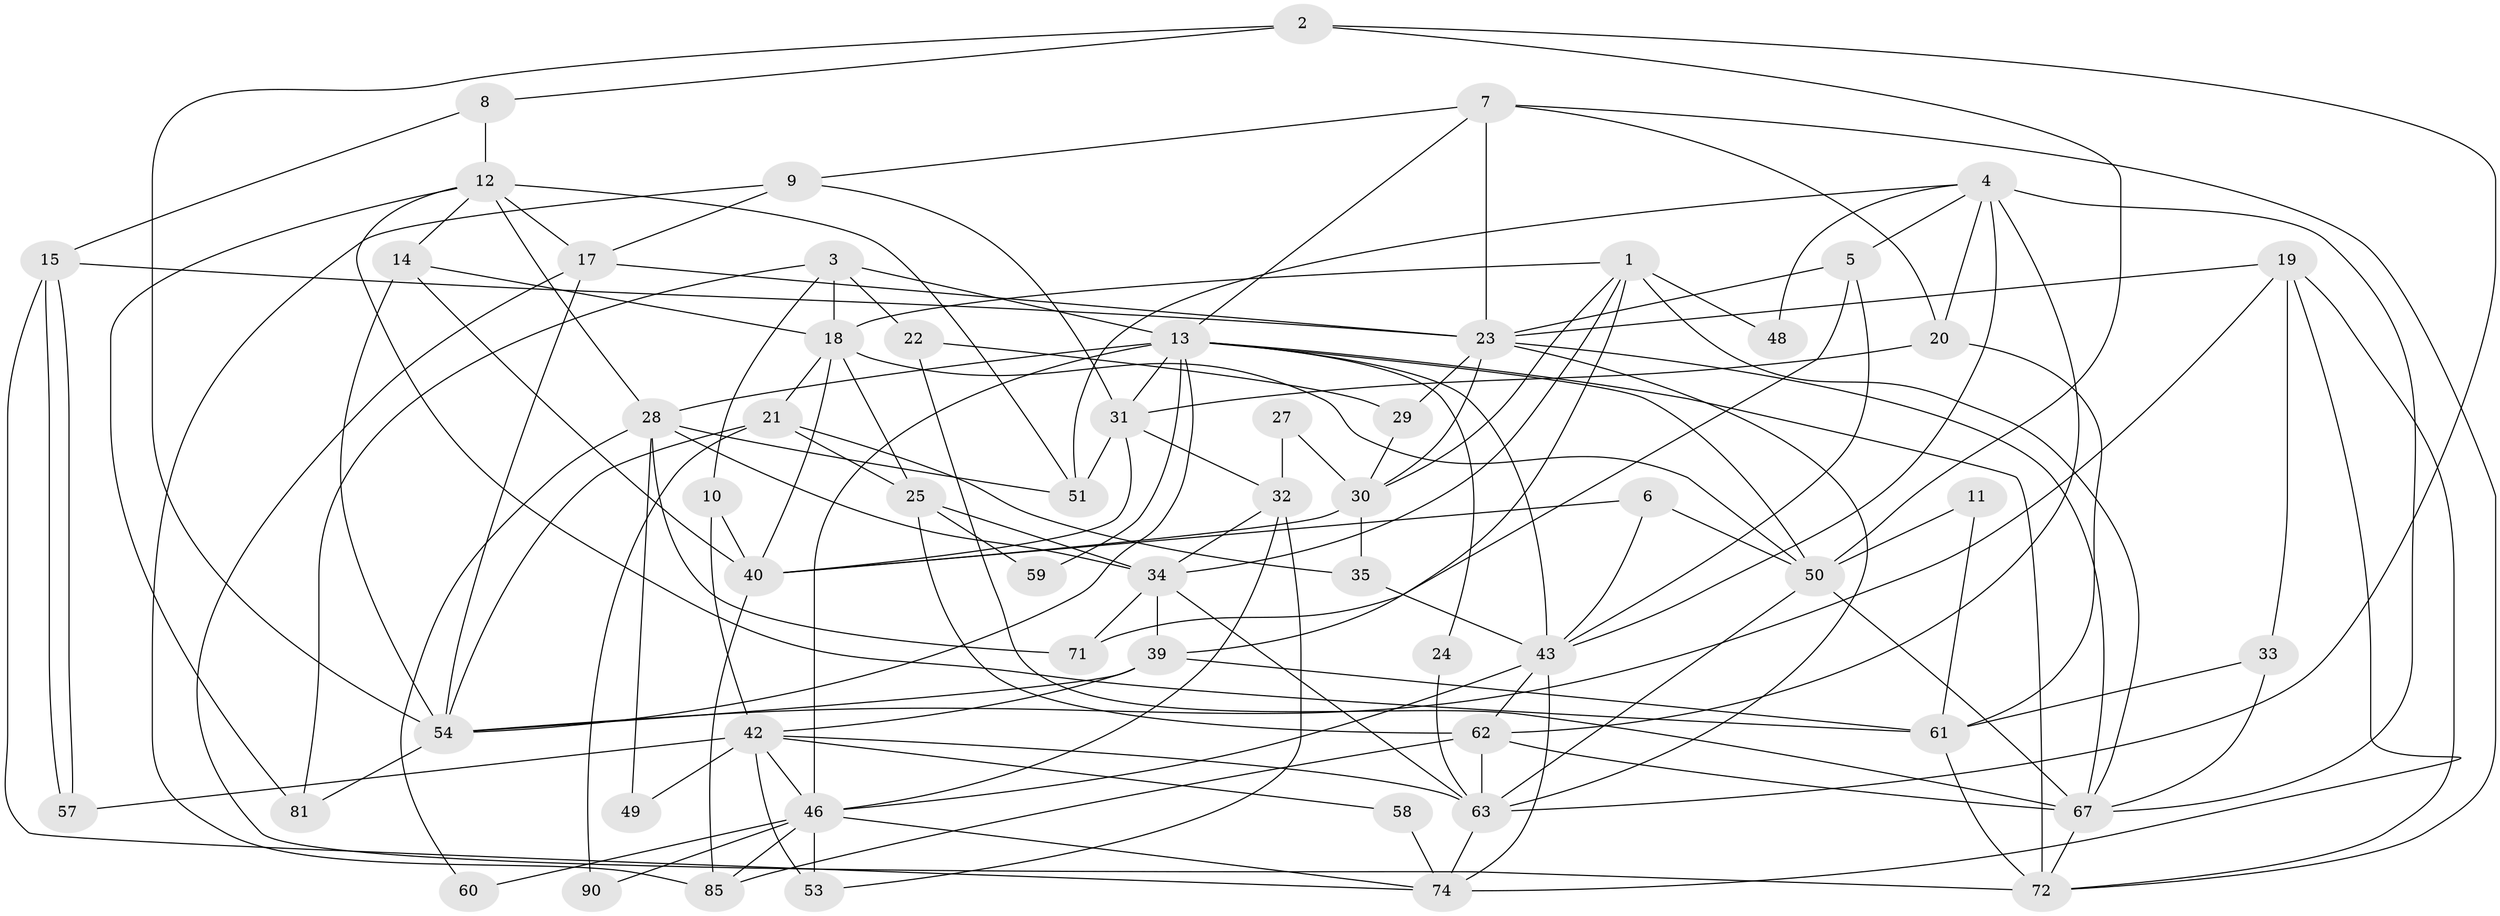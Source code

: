// original degree distribution, {6: 0.06666666666666667, 3: 0.24444444444444444, 5: 0.15555555555555556, 2: 0.2, 4: 0.23333333333333334, 8: 0.011111111111111112, 7: 0.06666666666666667, 9: 0.022222222222222223}
// Generated by graph-tools (version 1.1) at 2025/11/02/27/25 16:11:23]
// undirected, 58 vertices, 142 edges
graph export_dot {
graph [start="1"]
  node [color=gray90,style=filled];
  1 [super="+65"];
  2 [super="+83"];
  3 [super="+16"];
  4 [super="+36"];
  5 [super="+38"];
  6;
  7 [super="+75"];
  8 [super="+37"];
  9;
  10;
  11;
  12 [super="+69"];
  13 [super="+45"];
  14;
  15 [super="+52"];
  17 [super="+66"];
  18 [super="+88"];
  19;
  20;
  21 [super="+26"];
  22;
  23 [super="+77"];
  24;
  25 [super="+47"];
  27;
  28;
  29;
  30 [super="+55"];
  31 [super="+41"];
  32 [super="+64"];
  33;
  34 [super="+44"];
  35;
  39;
  40 [super="+84"];
  42 [super="+56"];
  43 [super="+68"];
  46 [super="+86"];
  48;
  49;
  50 [super="+80"];
  51 [super="+78"];
  53;
  54 [super="+70"];
  57;
  58;
  59;
  60;
  61 [super="+82"];
  62 [super="+76"];
  63 [super="+73"];
  67 [super="+79"];
  71;
  72;
  74 [super="+89"];
  81;
  85 [super="+87"];
  90;
  1 -- 18;
  1 -- 48;
  1 -- 34;
  1 -- 67;
  1 -- 30;
  1 -- 39;
  2 -- 54;
  2 -- 63;
  2 -- 8;
  2 -- 50;
  3 -- 13;
  3 -- 18 [weight=2];
  3 -- 22;
  3 -- 81;
  3 -- 10;
  4 -- 48;
  4 -- 20;
  4 -- 62;
  4 -- 43 [weight=2];
  4 -- 67;
  4 -- 51;
  4 -- 5;
  5 -- 43;
  5 -- 71;
  5 -- 23;
  6 -- 40;
  6 -- 43;
  6 -- 50;
  7 -- 72;
  7 -- 9;
  7 -- 20;
  7 -- 13;
  7 -- 23;
  8 -- 15;
  8 -- 12;
  9 -- 17;
  9 -- 85;
  9 -- 31;
  10 -- 42;
  10 -- 40;
  11 -- 50;
  11 -- 61;
  12 -- 28;
  12 -- 51;
  12 -- 17;
  12 -- 81;
  12 -- 61;
  12 -- 14;
  13 -- 72;
  13 -- 28;
  13 -- 46;
  13 -- 54;
  13 -- 43;
  13 -- 31;
  13 -- 50;
  13 -- 24;
  13 -- 59;
  14 -- 54;
  14 -- 40;
  14 -- 18;
  15 -- 57;
  15 -- 57;
  15 -- 23;
  15 -- 74;
  17 -- 54 [weight=2];
  17 -- 72;
  17 -- 23;
  18 -- 40;
  18 -- 21;
  18 -- 50;
  18 -- 25;
  19 -- 72;
  19 -- 33;
  19 -- 54;
  19 -- 74;
  19 -- 23;
  20 -- 31;
  20 -- 61;
  21 -- 35;
  21 -- 54;
  21 -- 25;
  21 -- 90;
  22 -- 29;
  22 -- 67;
  23 -- 29;
  23 -- 30;
  23 -- 63;
  23 -- 67;
  24 -- 63;
  25 -- 62;
  25 -- 59;
  25 -- 34;
  27 -- 32;
  27 -- 30;
  28 -- 51;
  28 -- 34;
  28 -- 49;
  28 -- 60;
  28 -- 71;
  29 -- 30;
  30 -- 40;
  30 -- 35;
  31 -- 51;
  31 -- 40;
  31 -- 32;
  32 -- 53;
  32 -- 46;
  32 -- 34;
  33 -- 67;
  33 -- 61;
  34 -- 63;
  34 -- 71;
  34 -- 39;
  35 -- 43;
  39 -- 54;
  39 -- 42;
  39 -- 61;
  40 -- 85;
  42 -- 53;
  42 -- 57;
  42 -- 58;
  42 -- 49;
  42 -- 46;
  42 -- 63;
  43 -- 62;
  43 -- 46;
  43 -- 74;
  46 -- 53;
  46 -- 60;
  46 -- 74;
  46 -- 90;
  46 -- 85;
  50 -- 67 [weight=2];
  50 -- 63;
  54 -- 81;
  58 -- 74;
  61 -- 72;
  62 -- 67;
  62 -- 85;
  62 -- 63;
  63 -- 74;
  67 -- 72;
}
